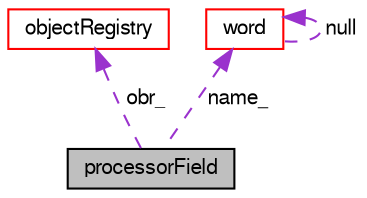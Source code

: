 digraph "processorField"
{
  bgcolor="transparent";
  edge [fontname="FreeSans",fontsize="10",labelfontname="FreeSans",labelfontsize="10"];
  node [fontname="FreeSans",fontsize="10",shape=record];
  Node1 [label="processorField",height=0.2,width=0.4,color="black", fillcolor="grey75", style="filled", fontcolor="black"];
  Node2 -> Node1 [dir="back",color="darkorchid3",fontsize="10",style="dashed",label=" obr_" ,fontname="FreeSans"];
  Node2 [label="objectRegistry",height=0.2,width=0.4,color="red",URL="$a26326.html",tooltip="Registry of regIOobjects. "];
  Node11 -> Node1 [dir="back",color="darkorchid3",fontsize="10",style="dashed",label=" name_" ,fontname="FreeSans"];
  Node11 [label="word",height=0.2,width=0.4,color="red",URL="$a28258.html",tooltip="A class for handling words, derived from string. "];
  Node11 -> Node11 [dir="back",color="darkorchid3",fontsize="10",style="dashed",label=" null" ,fontname="FreeSans"];
}
